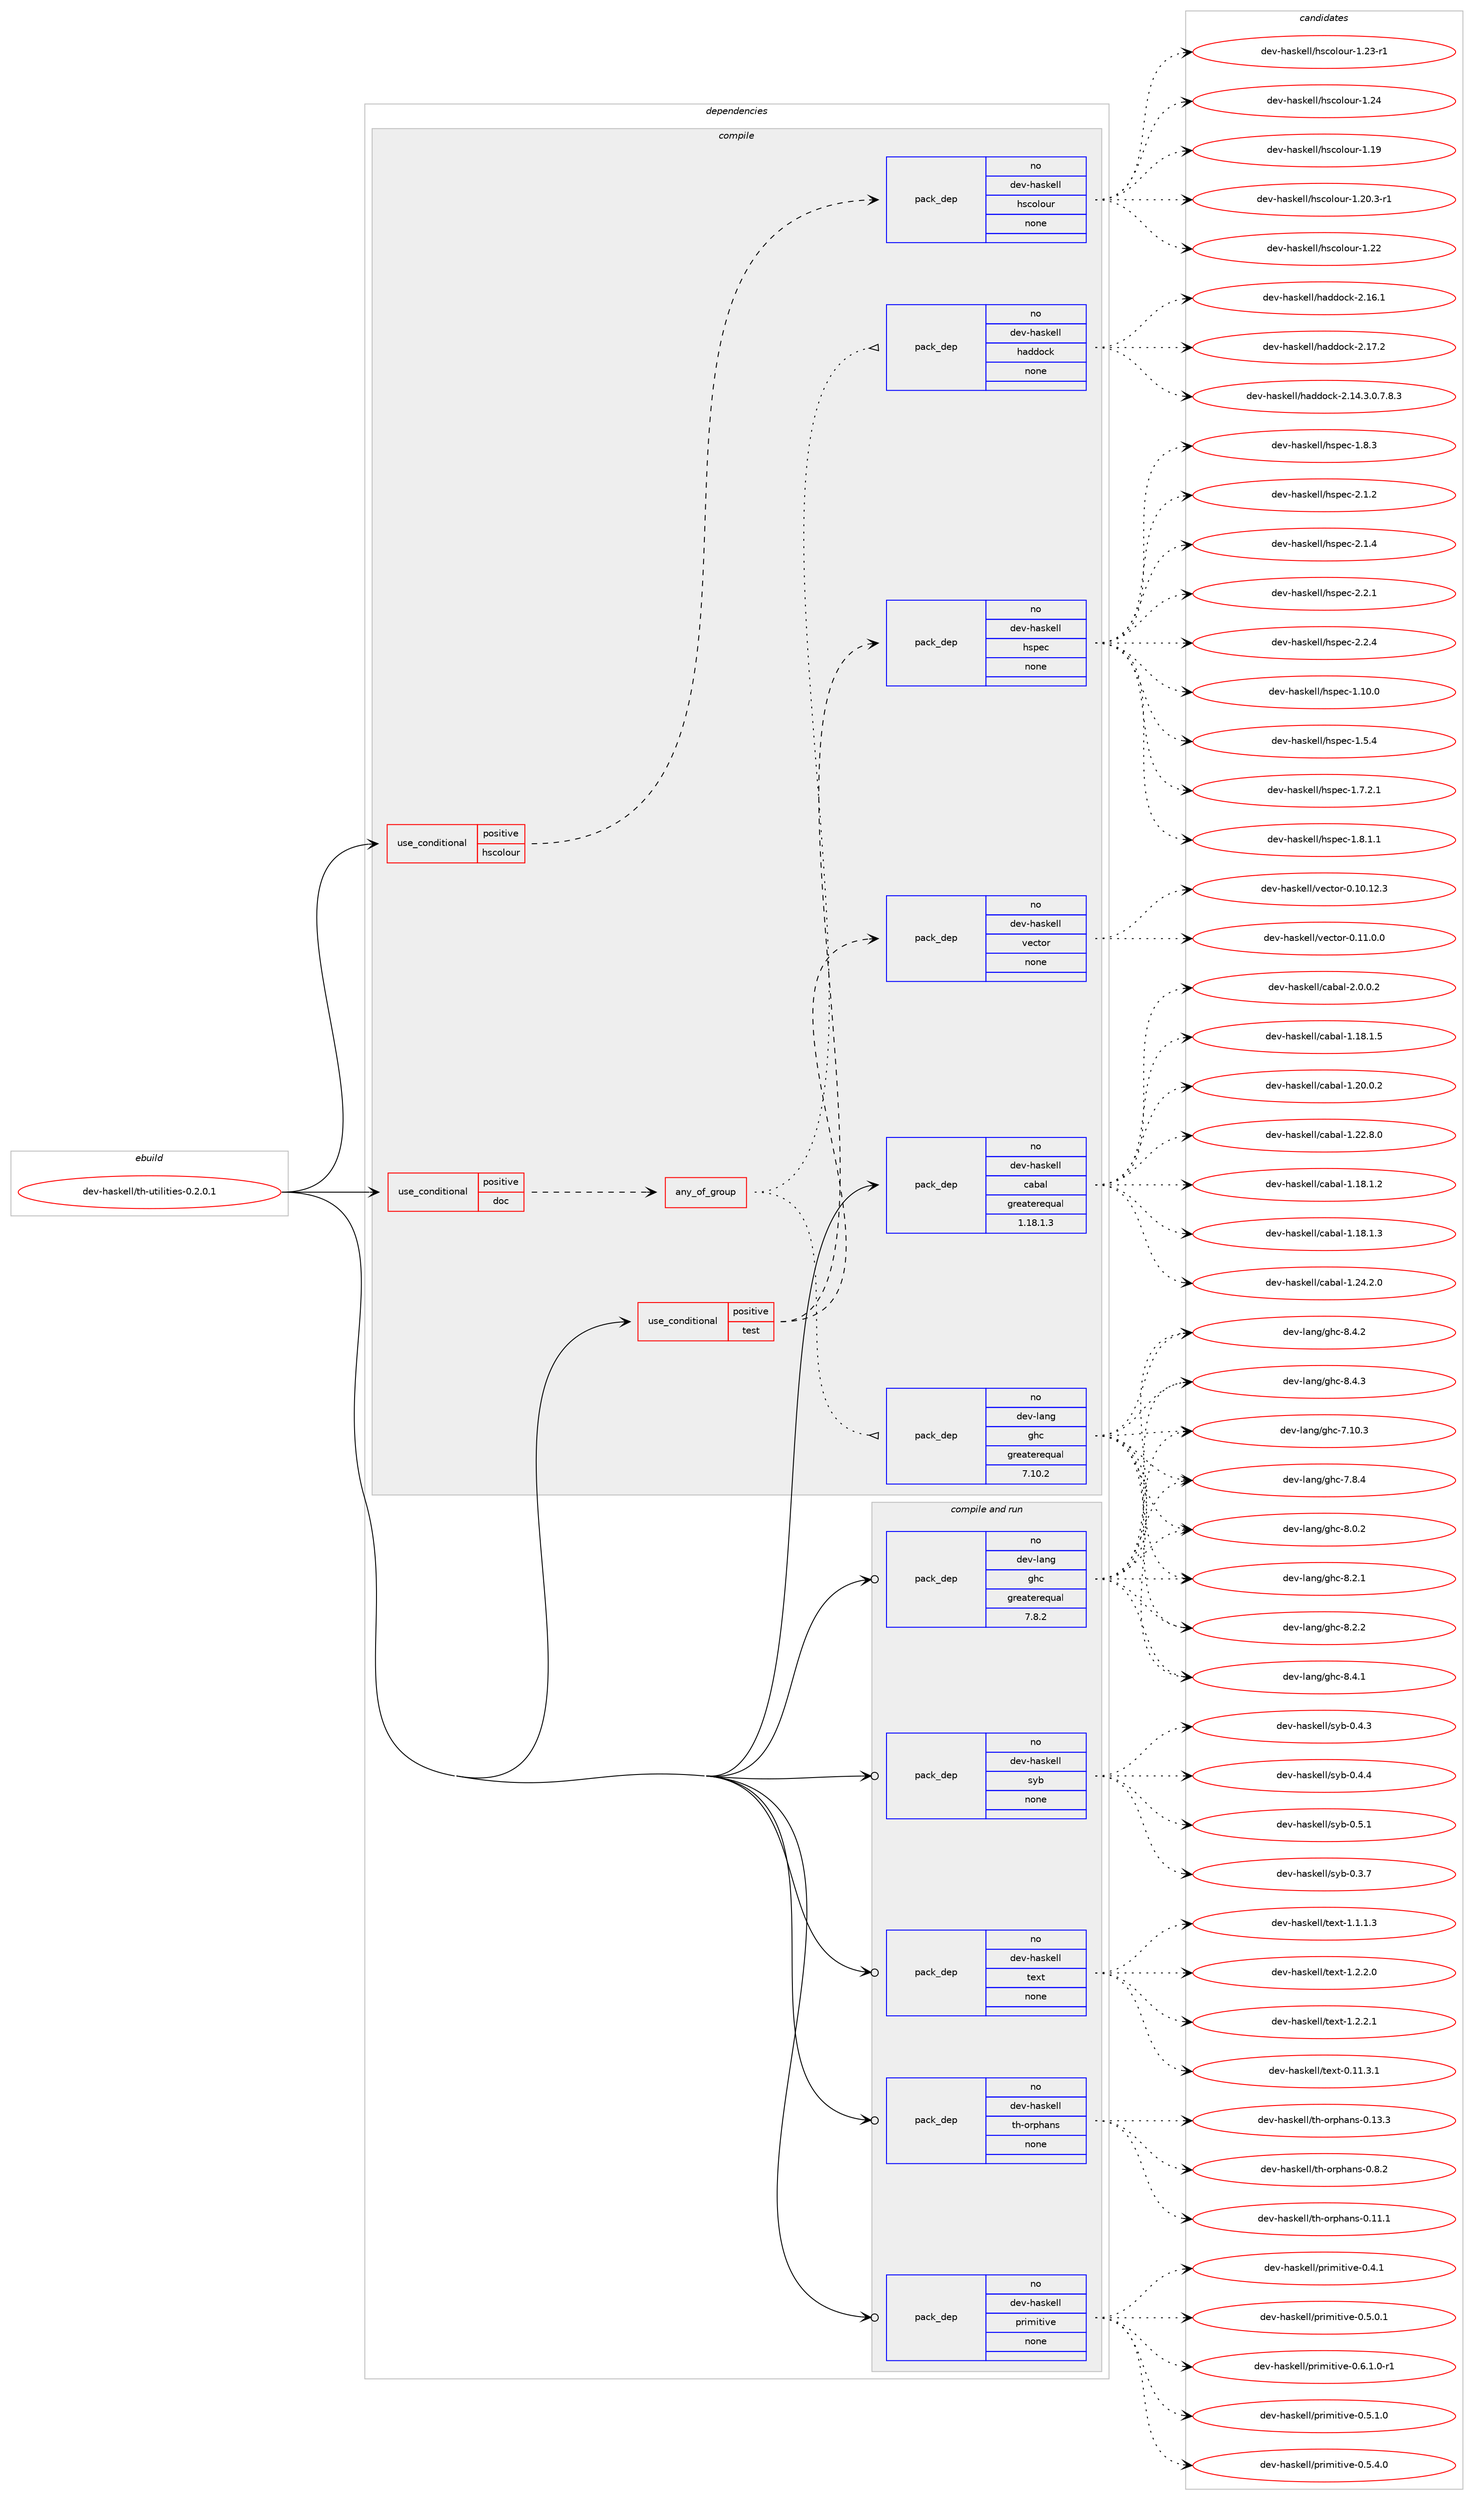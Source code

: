 digraph prolog {

# *************
# Graph options
# *************

newrank=true;
concentrate=true;
compound=true;
graph [rankdir=LR,fontname=Helvetica,fontsize=10,ranksep=1.5];#, ranksep=2.5, nodesep=0.2];
edge  [arrowhead=vee];
node  [fontname=Helvetica,fontsize=10];

# **********
# The ebuild
# **********

subgraph cluster_leftcol {
color=gray;
rank=same;
label=<<i>ebuild</i>>;
id [label="dev-haskell/th-utilities-0.2.0.1", color=red, width=4, href="../dev-haskell/th-utilities-0.2.0.1.svg"];
}

# ****************
# The dependencies
# ****************

subgraph cluster_midcol {
color=gray;
label=<<i>dependencies</i>>;
subgraph cluster_compile {
fillcolor="#eeeeee";
style=filled;
label=<<i>compile</i>>;
subgraph cond361801 {
dependency1346127 [label=<<TABLE BORDER="0" CELLBORDER="1" CELLSPACING="0" CELLPADDING="4"><TR><TD ROWSPAN="3" CELLPADDING="10">use_conditional</TD></TR><TR><TD>positive</TD></TR><TR><TD>doc</TD></TR></TABLE>>, shape=none, color=red];
subgraph any21676 {
dependency1346128 [label=<<TABLE BORDER="0" CELLBORDER="1" CELLSPACING="0" CELLPADDING="4"><TR><TD CELLPADDING="10">any_of_group</TD></TR></TABLE>>, shape=none, color=red];subgraph pack962098 {
dependency1346129 [label=<<TABLE BORDER="0" CELLBORDER="1" CELLSPACING="0" CELLPADDING="4" WIDTH="220"><TR><TD ROWSPAN="6" CELLPADDING="30">pack_dep</TD></TR><TR><TD WIDTH="110">no</TD></TR><TR><TD>dev-haskell</TD></TR><TR><TD>haddock</TD></TR><TR><TD>none</TD></TR><TR><TD></TD></TR></TABLE>>, shape=none, color=blue];
}
dependency1346128:e -> dependency1346129:w [weight=20,style="dotted",arrowhead="oinv"];
subgraph pack962099 {
dependency1346130 [label=<<TABLE BORDER="0" CELLBORDER="1" CELLSPACING="0" CELLPADDING="4" WIDTH="220"><TR><TD ROWSPAN="6" CELLPADDING="30">pack_dep</TD></TR><TR><TD WIDTH="110">no</TD></TR><TR><TD>dev-lang</TD></TR><TR><TD>ghc</TD></TR><TR><TD>greaterequal</TD></TR><TR><TD>7.10.2</TD></TR></TABLE>>, shape=none, color=blue];
}
dependency1346128:e -> dependency1346130:w [weight=20,style="dotted",arrowhead="oinv"];
}
dependency1346127:e -> dependency1346128:w [weight=20,style="dashed",arrowhead="vee"];
}
id:e -> dependency1346127:w [weight=20,style="solid",arrowhead="vee"];
subgraph cond361802 {
dependency1346131 [label=<<TABLE BORDER="0" CELLBORDER="1" CELLSPACING="0" CELLPADDING="4"><TR><TD ROWSPAN="3" CELLPADDING="10">use_conditional</TD></TR><TR><TD>positive</TD></TR><TR><TD>hscolour</TD></TR></TABLE>>, shape=none, color=red];
subgraph pack962100 {
dependency1346132 [label=<<TABLE BORDER="0" CELLBORDER="1" CELLSPACING="0" CELLPADDING="4" WIDTH="220"><TR><TD ROWSPAN="6" CELLPADDING="30">pack_dep</TD></TR><TR><TD WIDTH="110">no</TD></TR><TR><TD>dev-haskell</TD></TR><TR><TD>hscolour</TD></TR><TR><TD>none</TD></TR><TR><TD></TD></TR></TABLE>>, shape=none, color=blue];
}
dependency1346131:e -> dependency1346132:w [weight=20,style="dashed",arrowhead="vee"];
}
id:e -> dependency1346131:w [weight=20,style="solid",arrowhead="vee"];
subgraph cond361803 {
dependency1346133 [label=<<TABLE BORDER="0" CELLBORDER="1" CELLSPACING="0" CELLPADDING="4"><TR><TD ROWSPAN="3" CELLPADDING="10">use_conditional</TD></TR><TR><TD>positive</TD></TR><TR><TD>test</TD></TR></TABLE>>, shape=none, color=red];
subgraph pack962101 {
dependency1346134 [label=<<TABLE BORDER="0" CELLBORDER="1" CELLSPACING="0" CELLPADDING="4" WIDTH="220"><TR><TD ROWSPAN="6" CELLPADDING="30">pack_dep</TD></TR><TR><TD WIDTH="110">no</TD></TR><TR><TD>dev-haskell</TD></TR><TR><TD>hspec</TD></TR><TR><TD>none</TD></TR><TR><TD></TD></TR></TABLE>>, shape=none, color=blue];
}
dependency1346133:e -> dependency1346134:w [weight=20,style="dashed",arrowhead="vee"];
subgraph pack962102 {
dependency1346135 [label=<<TABLE BORDER="0" CELLBORDER="1" CELLSPACING="0" CELLPADDING="4" WIDTH="220"><TR><TD ROWSPAN="6" CELLPADDING="30">pack_dep</TD></TR><TR><TD WIDTH="110">no</TD></TR><TR><TD>dev-haskell</TD></TR><TR><TD>vector</TD></TR><TR><TD>none</TD></TR><TR><TD></TD></TR></TABLE>>, shape=none, color=blue];
}
dependency1346133:e -> dependency1346135:w [weight=20,style="dashed",arrowhead="vee"];
}
id:e -> dependency1346133:w [weight=20,style="solid",arrowhead="vee"];
subgraph pack962103 {
dependency1346136 [label=<<TABLE BORDER="0" CELLBORDER="1" CELLSPACING="0" CELLPADDING="4" WIDTH="220"><TR><TD ROWSPAN="6" CELLPADDING="30">pack_dep</TD></TR><TR><TD WIDTH="110">no</TD></TR><TR><TD>dev-haskell</TD></TR><TR><TD>cabal</TD></TR><TR><TD>greaterequal</TD></TR><TR><TD>1.18.1.3</TD></TR></TABLE>>, shape=none, color=blue];
}
id:e -> dependency1346136:w [weight=20,style="solid",arrowhead="vee"];
}
subgraph cluster_compileandrun {
fillcolor="#eeeeee";
style=filled;
label=<<i>compile and run</i>>;
subgraph pack962104 {
dependency1346137 [label=<<TABLE BORDER="0" CELLBORDER="1" CELLSPACING="0" CELLPADDING="4" WIDTH="220"><TR><TD ROWSPAN="6" CELLPADDING="30">pack_dep</TD></TR><TR><TD WIDTH="110">no</TD></TR><TR><TD>dev-haskell</TD></TR><TR><TD>primitive</TD></TR><TR><TD>none</TD></TR><TR><TD></TD></TR></TABLE>>, shape=none, color=blue];
}
id:e -> dependency1346137:w [weight=20,style="solid",arrowhead="odotvee"];
subgraph pack962105 {
dependency1346138 [label=<<TABLE BORDER="0" CELLBORDER="1" CELLSPACING="0" CELLPADDING="4" WIDTH="220"><TR><TD ROWSPAN="6" CELLPADDING="30">pack_dep</TD></TR><TR><TD WIDTH="110">no</TD></TR><TR><TD>dev-haskell</TD></TR><TR><TD>syb</TD></TR><TR><TD>none</TD></TR><TR><TD></TD></TR></TABLE>>, shape=none, color=blue];
}
id:e -> dependency1346138:w [weight=20,style="solid",arrowhead="odotvee"];
subgraph pack962106 {
dependency1346139 [label=<<TABLE BORDER="0" CELLBORDER="1" CELLSPACING="0" CELLPADDING="4" WIDTH="220"><TR><TD ROWSPAN="6" CELLPADDING="30">pack_dep</TD></TR><TR><TD WIDTH="110">no</TD></TR><TR><TD>dev-haskell</TD></TR><TR><TD>text</TD></TR><TR><TD>none</TD></TR><TR><TD></TD></TR></TABLE>>, shape=none, color=blue];
}
id:e -> dependency1346139:w [weight=20,style="solid",arrowhead="odotvee"];
subgraph pack962107 {
dependency1346140 [label=<<TABLE BORDER="0" CELLBORDER="1" CELLSPACING="0" CELLPADDING="4" WIDTH="220"><TR><TD ROWSPAN="6" CELLPADDING="30">pack_dep</TD></TR><TR><TD WIDTH="110">no</TD></TR><TR><TD>dev-haskell</TD></TR><TR><TD>th-orphans</TD></TR><TR><TD>none</TD></TR><TR><TD></TD></TR></TABLE>>, shape=none, color=blue];
}
id:e -> dependency1346140:w [weight=20,style="solid",arrowhead="odotvee"];
subgraph pack962108 {
dependency1346141 [label=<<TABLE BORDER="0" CELLBORDER="1" CELLSPACING="0" CELLPADDING="4" WIDTH="220"><TR><TD ROWSPAN="6" CELLPADDING="30">pack_dep</TD></TR><TR><TD WIDTH="110">no</TD></TR><TR><TD>dev-lang</TD></TR><TR><TD>ghc</TD></TR><TR><TD>greaterequal</TD></TR><TR><TD>7.8.2</TD></TR></TABLE>>, shape=none, color=blue];
}
id:e -> dependency1346141:w [weight=20,style="solid",arrowhead="odotvee"];
}
subgraph cluster_run {
fillcolor="#eeeeee";
style=filled;
label=<<i>run</i>>;
}
}

# **************
# The candidates
# **************

subgraph cluster_choices {
rank=same;
color=gray;
label=<<i>candidates</i>>;

subgraph choice962098 {
color=black;
nodesep=1;
choice1001011184510497115107101108108471049710010011199107455046495246514648465546564651 [label="dev-haskell/haddock-2.14.3.0.7.8.3", color=red, width=4,href="../dev-haskell/haddock-2.14.3.0.7.8.3.svg"];
choice100101118451049711510710110810847104971001001119910745504649544649 [label="dev-haskell/haddock-2.16.1", color=red, width=4,href="../dev-haskell/haddock-2.16.1.svg"];
choice100101118451049711510710110810847104971001001119910745504649554650 [label="dev-haskell/haddock-2.17.2", color=red, width=4,href="../dev-haskell/haddock-2.17.2.svg"];
dependency1346129:e -> choice1001011184510497115107101108108471049710010011199107455046495246514648465546564651:w [style=dotted,weight="100"];
dependency1346129:e -> choice100101118451049711510710110810847104971001001119910745504649544649:w [style=dotted,weight="100"];
dependency1346129:e -> choice100101118451049711510710110810847104971001001119910745504649554650:w [style=dotted,weight="100"];
}
subgraph choice962099 {
color=black;
nodesep=1;
choice1001011184510897110103471031049945554649484651 [label="dev-lang/ghc-7.10.3", color=red, width=4,href="../dev-lang/ghc-7.10.3.svg"];
choice10010111845108971101034710310499455546564652 [label="dev-lang/ghc-7.8.4", color=red, width=4,href="../dev-lang/ghc-7.8.4.svg"];
choice10010111845108971101034710310499455646484650 [label="dev-lang/ghc-8.0.2", color=red, width=4,href="../dev-lang/ghc-8.0.2.svg"];
choice10010111845108971101034710310499455646504649 [label="dev-lang/ghc-8.2.1", color=red, width=4,href="../dev-lang/ghc-8.2.1.svg"];
choice10010111845108971101034710310499455646504650 [label="dev-lang/ghc-8.2.2", color=red, width=4,href="../dev-lang/ghc-8.2.2.svg"];
choice10010111845108971101034710310499455646524649 [label="dev-lang/ghc-8.4.1", color=red, width=4,href="../dev-lang/ghc-8.4.1.svg"];
choice10010111845108971101034710310499455646524650 [label="dev-lang/ghc-8.4.2", color=red, width=4,href="../dev-lang/ghc-8.4.2.svg"];
choice10010111845108971101034710310499455646524651 [label="dev-lang/ghc-8.4.3", color=red, width=4,href="../dev-lang/ghc-8.4.3.svg"];
dependency1346130:e -> choice1001011184510897110103471031049945554649484651:w [style=dotted,weight="100"];
dependency1346130:e -> choice10010111845108971101034710310499455546564652:w [style=dotted,weight="100"];
dependency1346130:e -> choice10010111845108971101034710310499455646484650:w [style=dotted,weight="100"];
dependency1346130:e -> choice10010111845108971101034710310499455646504649:w [style=dotted,weight="100"];
dependency1346130:e -> choice10010111845108971101034710310499455646504650:w [style=dotted,weight="100"];
dependency1346130:e -> choice10010111845108971101034710310499455646524649:w [style=dotted,weight="100"];
dependency1346130:e -> choice10010111845108971101034710310499455646524650:w [style=dotted,weight="100"];
dependency1346130:e -> choice10010111845108971101034710310499455646524651:w [style=dotted,weight="100"];
}
subgraph choice962100 {
color=black;
nodesep=1;
choice100101118451049711510710110810847104115991111081111171144549464957 [label="dev-haskell/hscolour-1.19", color=red, width=4,href="../dev-haskell/hscolour-1.19.svg"];
choice10010111845104971151071011081084710411599111108111117114454946504846514511449 [label="dev-haskell/hscolour-1.20.3-r1", color=red, width=4,href="../dev-haskell/hscolour-1.20.3-r1.svg"];
choice100101118451049711510710110810847104115991111081111171144549465050 [label="dev-haskell/hscolour-1.22", color=red, width=4,href="../dev-haskell/hscolour-1.22.svg"];
choice1001011184510497115107101108108471041159911110811111711445494650514511449 [label="dev-haskell/hscolour-1.23-r1", color=red, width=4,href="../dev-haskell/hscolour-1.23-r1.svg"];
choice100101118451049711510710110810847104115991111081111171144549465052 [label="dev-haskell/hscolour-1.24", color=red, width=4,href="../dev-haskell/hscolour-1.24.svg"];
dependency1346132:e -> choice100101118451049711510710110810847104115991111081111171144549464957:w [style=dotted,weight="100"];
dependency1346132:e -> choice10010111845104971151071011081084710411599111108111117114454946504846514511449:w [style=dotted,weight="100"];
dependency1346132:e -> choice100101118451049711510710110810847104115991111081111171144549465050:w [style=dotted,weight="100"];
dependency1346132:e -> choice1001011184510497115107101108108471041159911110811111711445494650514511449:w [style=dotted,weight="100"];
dependency1346132:e -> choice100101118451049711510710110810847104115991111081111171144549465052:w [style=dotted,weight="100"];
}
subgraph choice962101 {
color=black;
nodesep=1;
choice1001011184510497115107101108108471041151121019945494649484648 [label="dev-haskell/hspec-1.10.0", color=red, width=4,href="../dev-haskell/hspec-1.10.0.svg"];
choice10010111845104971151071011081084710411511210199454946534652 [label="dev-haskell/hspec-1.5.4", color=red, width=4,href="../dev-haskell/hspec-1.5.4.svg"];
choice100101118451049711510710110810847104115112101994549465546504649 [label="dev-haskell/hspec-1.7.2.1", color=red, width=4,href="../dev-haskell/hspec-1.7.2.1.svg"];
choice100101118451049711510710110810847104115112101994549465646494649 [label="dev-haskell/hspec-1.8.1.1", color=red, width=4,href="../dev-haskell/hspec-1.8.1.1.svg"];
choice10010111845104971151071011081084710411511210199454946564651 [label="dev-haskell/hspec-1.8.3", color=red, width=4,href="../dev-haskell/hspec-1.8.3.svg"];
choice10010111845104971151071011081084710411511210199455046494650 [label="dev-haskell/hspec-2.1.2", color=red, width=4,href="../dev-haskell/hspec-2.1.2.svg"];
choice10010111845104971151071011081084710411511210199455046494652 [label="dev-haskell/hspec-2.1.4", color=red, width=4,href="../dev-haskell/hspec-2.1.4.svg"];
choice10010111845104971151071011081084710411511210199455046504649 [label="dev-haskell/hspec-2.2.1", color=red, width=4,href="../dev-haskell/hspec-2.2.1.svg"];
choice10010111845104971151071011081084710411511210199455046504652 [label="dev-haskell/hspec-2.2.4", color=red, width=4,href="../dev-haskell/hspec-2.2.4.svg"];
dependency1346134:e -> choice1001011184510497115107101108108471041151121019945494649484648:w [style=dotted,weight="100"];
dependency1346134:e -> choice10010111845104971151071011081084710411511210199454946534652:w [style=dotted,weight="100"];
dependency1346134:e -> choice100101118451049711510710110810847104115112101994549465546504649:w [style=dotted,weight="100"];
dependency1346134:e -> choice100101118451049711510710110810847104115112101994549465646494649:w [style=dotted,weight="100"];
dependency1346134:e -> choice10010111845104971151071011081084710411511210199454946564651:w [style=dotted,weight="100"];
dependency1346134:e -> choice10010111845104971151071011081084710411511210199455046494650:w [style=dotted,weight="100"];
dependency1346134:e -> choice10010111845104971151071011081084710411511210199455046494652:w [style=dotted,weight="100"];
dependency1346134:e -> choice10010111845104971151071011081084710411511210199455046504649:w [style=dotted,weight="100"];
dependency1346134:e -> choice10010111845104971151071011081084710411511210199455046504652:w [style=dotted,weight="100"];
}
subgraph choice962102 {
color=black;
nodesep=1;
choice1001011184510497115107101108108471181019911611111445484649484649504651 [label="dev-haskell/vector-0.10.12.3", color=red, width=4,href="../dev-haskell/vector-0.10.12.3.svg"];
choice10010111845104971151071011081084711810199116111114454846494946484648 [label="dev-haskell/vector-0.11.0.0", color=red, width=4,href="../dev-haskell/vector-0.11.0.0.svg"];
dependency1346135:e -> choice1001011184510497115107101108108471181019911611111445484649484649504651:w [style=dotted,weight="100"];
dependency1346135:e -> choice10010111845104971151071011081084711810199116111114454846494946484648:w [style=dotted,weight="100"];
}
subgraph choice962103 {
color=black;
nodesep=1;
choice10010111845104971151071011081084799979897108454946495646494650 [label="dev-haskell/cabal-1.18.1.2", color=red, width=4,href="../dev-haskell/cabal-1.18.1.2.svg"];
choice10010111845104971151071011081084799979897108454946495646494651 [label="dev-haskell/cabal-1.18.1.3", color=red, width=4,href="../dev-haskell/cabal-1.18.1.3.svg"];
choice10010111845104971151071011081084799979897108454946495646494653 [label="dev-haskell/cabal-1.18.1.5", color=red, width=4,href="../dev-haskell/cabal-1.18.1.5.svg"];
choice10010111845104971151071011081084799979897108454946504846484650 [label="dev-haskell/cabal-1.20.0.2", color=red, width=4,href="../dev-haskell/cabal-1.20.0.2.svg"];
choice10010111845104971151071011081084799979897108454946505046564648 [label="dev-haskell/cabal-1.22.8.0", color=red, width=4,href="../dev-haskell/cabal-1.22.8.0.svg"];
choice10010111845104971151071011081084799979897108454946505246504648 [label="dev-haskell/cabal-1.24.2.0", color=red, width=4,href="../dev-haskell/cabal-1.24.2.0.svg"];
choice100101118451049711510710110810847999798971084550464846484650 [label="dev-haskell/cabal-2.0.0.2", color=red, width=4,href="../dev-haskell/cabal-2.0.0.2.svg"];
dependency1346136:e -> choice10010111845104971151071011081084799979897108454946495646494650:w [style=dotted,weight="100"];
dependency1346136:e -> choice10010111845104971151071011081084799979897108454946495646494651:w [style=dotted,weight="100"];
dependency1346136:e -> choice10010111845104971151071011081084799979897108454946495646494653:w [style=dotted,weight="100"];
dependency1346136:e -> choice10010111845104971151071011081084799979897108454946504846484650:w [style=dotted,weight="100"];
dependency1346136:e -> choice10010111845104971151071011081084799979897108454946505046564648:w [style=dotted,weight="100"];
dependency1346136:e -> choice10010111845104971151071011081084799979897108454946505246504648:w [style=dotted,weight="100"];
dependency1346136:e -> choice100101118451049711510710110810847999798971084550464846484650:w [style=dotted,weight="100"];
}
subgraph choice962104 {
color=black;
nodesep=1;
choice100101118451049711510710110810847112114105109105116105118101454846524649 [label="dev-haskell/primitive-0.4.1", color=red, width=4,href="../dev-haskell/primitive-0.4.1.svg"];
choice1001011184510497115107101108108471121141051091051161051181014548465346484649 [label="dev-haskell/primitive-0.5.0.1", color=red, width=4,href="../dev-haskell/primitive-0.5.0.1.svg"];
choice1001011184510497115107101108108471121141051091051161051181014548465346494648 [label="dev-haskell/primitive-0.5.1.0", color=red, width=4,href="../dev-haskell/primitive-0.5.1.0.svg"];
choice1001011184510497115107101108108471121141051091051161051181014548465346524648 [label="dev-haskell/primitive-0.5.4.0", color=red, width=4,href="../dev-haskell/primitive-0.5.4.0.svg"];
choice10010111845104971151071011081084711211410510910511610511810145484654464946484511449 [label="dev-haskell/primitive-0.6.1.0-r1", color=red, width=4,href="../dev-haskell/primitive-0.6.1.0-r1.svg"];
dependency1346137:e -> choice100101118451049711510710110810847112114105109105116105118101454846524649:w [style=dotted,weight="100"];
dependency1346137:e -> choice1001011184510497115107101108108471121141051091051161051181014548465346484649:w [style=dotted,weight="100"];
dependency1346137:e -> choice1001011184510497115107101108108471121141051091051161051181014548465346494648:w [style=dotted,weight="100"];
dependency1346137:e -> choice1001011184510497115107101108108471121141051091051161051181014548465346524648:w [style=dotted,weight="100"];
dependency1346137:e -> choice10010111845104971151071011081084711211410510910511610511810145484654464946484511449:w [style=dotted,weight="100"];
}
subgraph choice962105 {
color=black;
nodesep=1;
choice10010111845104971151071011081084711512198454846514655 [label="dev-haskell/syb-0.3.7", color=red, width=4,href="../dev-haskell/syb-0.3.7.svg"];
choice10010111845104971151071011081084711512198454846524651 [label="dev-haskell/syb-0.4.3", color=red, width=4,href="../dev-haskell/syb-0.4.3.svg"];
choice10010111845104971151071011081084711512198454846524652 [label="dev-haskell/syb-0.4.4", color=red, width=4,href="../dev-haskell/syb-0.4.4.svg"];
choice10010111845104971151071011081084711512198454846534649 [label="dev-haskell/syb-0.5.1", color=red, width=4,href="../dev-haskell/syb-0.5.1.svg"];
dependency1346138:e -> choice10010111845104971151071011081084711512198454846514655:w [style=dotted,weight="100"];
dependency1346138:e -> choice10010111845104971151071011081084711512198454846524651:w [style=dotted,weight="100"];
dependency1346138:e -> choice10010111845104971151071011081084711512198454846524652:w [style=dotted,weight="100"];
dependency1346138:e -> choice10010111845104971151071011081084711512198454846534649:w [style=dotted,weight="100"];
}
subgraph choice962106 {
color=black;
nodesep=1;
choice100101118451049711510710110810847116101120116454846494946514649 [label="dev-haskell/text-0.11.3.1", color=red, width=4,href="../dev-haskell/text-0.11.3.1.svg"];
choice1001011184510497115107101108108471161011201164549464946494651 [label="dev-haskell/text-1.1.1.3", color=red, width=4,href="../dev-haskell/text-1.1.1.3.svg"];
choice1001011184510497115107101108108471161011201164549465046504648 [label="dev-haskell/text-1.2.2.0", color=red, width=4,href="../dev-haskell/text-1.2.2.0.svg"];
choice1001011184510497115107101108108471161011201164549465046504649 [label="dev-haskell/text-1.2.2.1", color=red, width=4,href="../dev-haskell/text-1.2.2.1.svg"];
dependency1346139:e -> choice100101118451049711510710110810847116101120116454846494946514649:w [style=dotted,weight="100"];
dependency1346139:e -> choice1001011184510497115107101108108471161011201164549464946494651:w [style=dotted,weight="100"];
dependency1346139:e -> choice1001011184510497115107101108108471161011201164549465046504648:w [style=dotted,weight="100"];
dependency1346139:e -> choice1001011184510497115107101108108471161011201164549465046504649:w [style=dotted,weight="100"];
}
subgraph choice962107 {
color=black;
nodesep=1;
choice100101118451049711510710110810847116104451111141121049711011545484649494649 [label="dev-haskell/th-orphans-0.11.1", color=red, width=4,href="../dev-haskell/th-orphans-0.11.1.svg"];
choice100101118451049711510710110810847116104451111141121049711011545484649514651 [label="dev-haskell/th-orphans-0.13.3", color=red, width=4,href="../dev-haskell/th-orphans-0.13.3.svg"];
choice1001011184510497115107101108108471161044511111411210497110115454846564650 [label="dev-haskell/th-orphans-0.8.2", color=red, width=4,href="../dev-haskell/th-orphans-0.8.2.svg"];
dependency1346140:e -> choice100101118451049711510710110810847116104451111141121049711011545484649494649:w [style=dotted,weight="100"];
dependency1346140:e -> choice100101118451049711510710110810847116104451111141121049711011545484649514651:w [style=dotted,weight="100"];
dependency1346140:e -> choice1001011184510497115107101108108471161044511111411210497110115454846564650:w [style=dotted,weight="100"];
}
subgraph choice962108 {
color=black;
nodesep=1;
choice1001011184510897110103471031049945554649484651 [label="dev-lang/ghc-7.10.3", color=red, width=4,href="../dev-lang/ghc-7.10.3.svg"];
choice10010111845108971101034710310499455546564652 [label="dev-lang/ghc-7.8.4", color=red, width=4,href="../dev-lang/ghc-7.8.4.svg"];
choice10010111845108971101034710310499455646484650 [label="dev-lang/ghc-8.0.2", color=red, width=4,href="../dev-lang/ghc-8.0.2.svg"];
choice10010111845108971101034710310499455646504649 [label="dev-lang/ghc-8.2.1", color=red, width=4,href="../dev-lang/ghc-8.2.1.svg"];
choice10010111845108971101034710310499455646504650 [label="dev-lang/ghc-8.2.2", color=red, width=4,href="../dev-lang/ghc-8.2.2.svg"];
choice10010111845108971101034710310499455646524649 [label="dev-lang/ghc-8.4.1", color=red, width=4,href="../dev-lang/ghc-8.4.1.svg"];
choice10010111845108971101034710310499455646524650 [label="dev-lang/ghc-8.4.2", color=red, width=4,href="../dev-lang/ghc-8.4.2.svg"];
choice10010111845108971101034710310499455646524651 [label="dev-lang/ghc-8.4.3", color=red, width=4,href="../dev-lang/ghc-8.4.3.svg"];
dependency1346141:e -> choice1001011184510897110103471031049945554649484651:w [style=dotted,weight="100"];
dependency1346141:e -> choice10010111845108971101034710310499455546564652:w [style=dotted,weight="100"];
dependency1346141:e -> choice10010111845108971101034710310499455646484650:w [style=dotted,weight="100"];
dependency1346141:e -> choice10010111845108971101034710310499455646504649:w [style=dotted,weight="100"];
dependency1346141:e -> choice10010111845108971101034710310499455646504650:w [style=dotted,weight="100"];
dependency1346141:e -> choice10010111845108971101034710310499455646524649:w [style=dotted,weight="100"];
dependency1346141:e -> choice10010111845108971101034710310499455646524650:w [style=dotted,weight="100"];
dependency1346141:e -> choice10010111845108971101034710310499455646524651:w [style=dotted,weight="100"];
}
}

}

